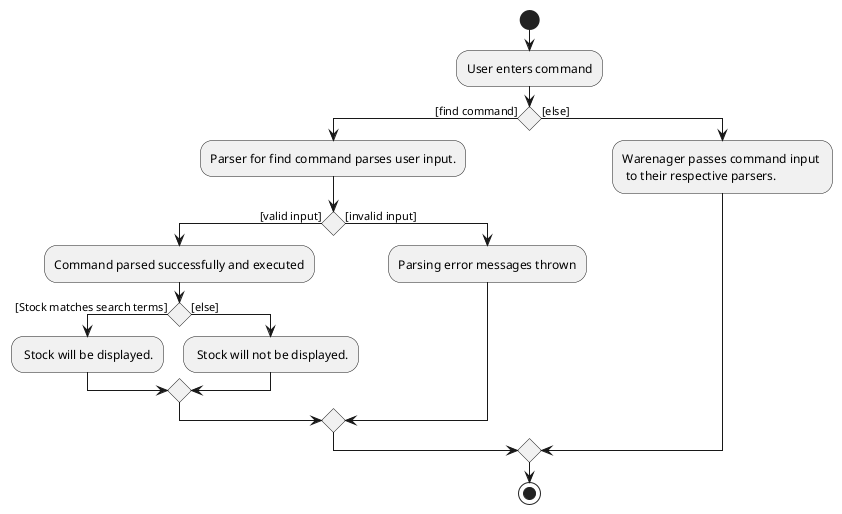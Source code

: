 @startuml
start
:User enters command;

'Since the beta syntax does not support placing the condition outside the
'diamond we place it as the true branch instead.

if () then ([find command])
    :Parser for find command parses user input.;
    if () then ([valid input])
        :Command parsed successfully and executed;
        if () then ([Stock matches search terms])
            : Stock will be displayed.;
        else([else])
            : Stock will not be displayed.;
        endif
    else ([invalid input])
        :Parsing error messages thrown;
    endif
else ([else])
    :Warenager passes command input \n to their respective parsers.;

endif
stop
@enduml
